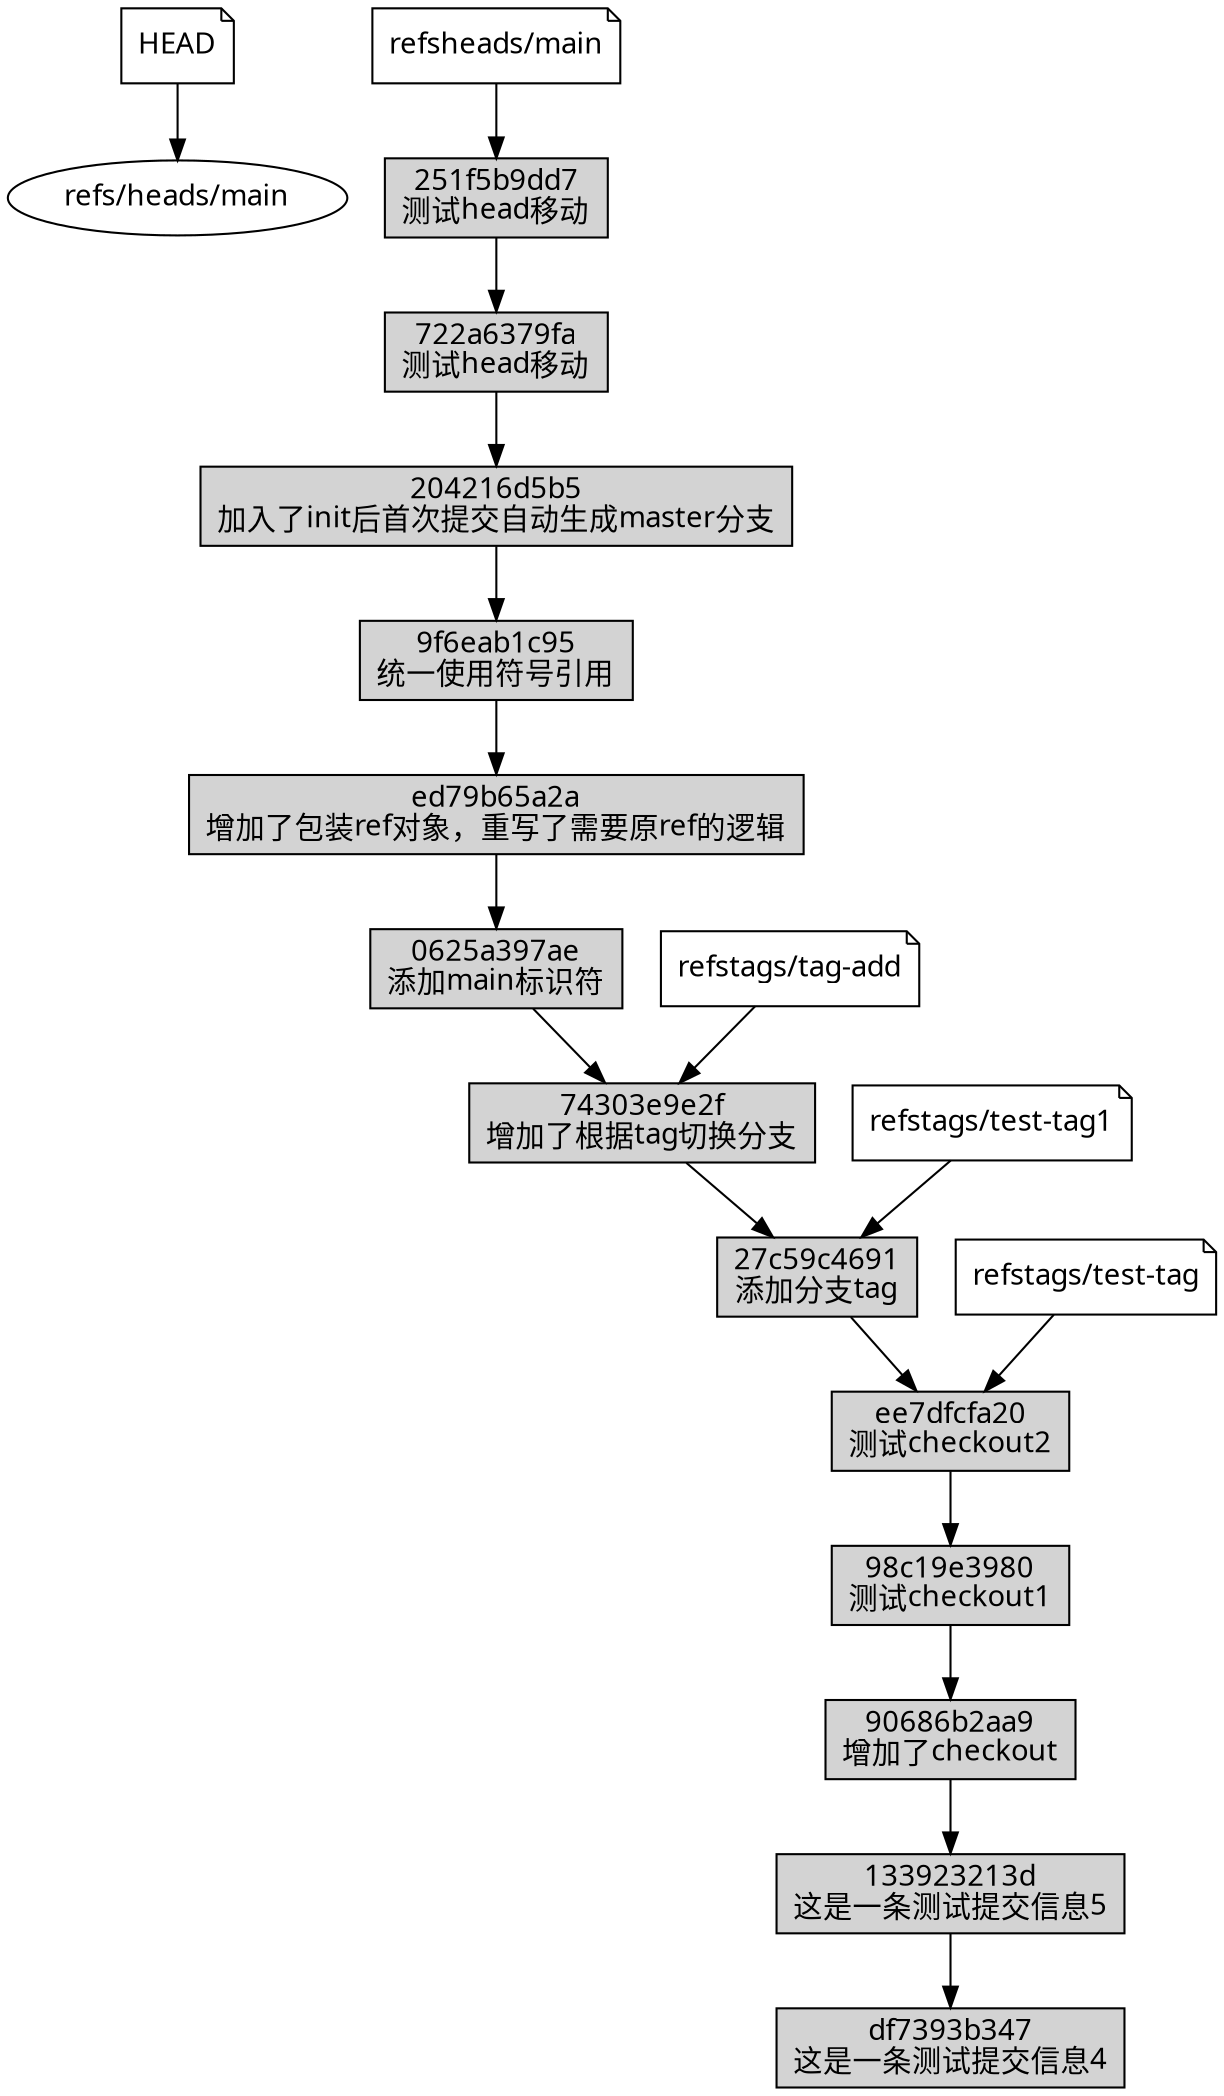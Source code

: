 digraph commits {
    graph [fontname="Microsoft YaHei"];
    node [fontname="Microsoft YaHei"];
    edge [fontname="Microsoft YaHei"];
"HEAD" [shape=note]
"HEAD" -> "refs/heads/main"
"refs\heads/main" [shape=note]
"refs\heads/main" -> "251f5b9dd792eac2a49fc105e75d33cdd5a8bac3"
"refs\tags/tag-add" [shape=note]
"refs\tags/tag-add" -> "74303e9e2f50ee066a7eae99e1e4a0fbecca150a"
"refs\tags/test-tag" [shape=note]
"refs\tags/test-tag" -> "ee7dfcfa2006967df7b4d5b1092cb46d33919e38"
"refs\tags/test-tag1" [shape=note]
"refs\tags/test-tag1" -> "27c59c4691cce27beedad6747191a58f078ec5e6"
"251f5b9dd792eac2a49fc105e75d33cdd5a8bac3" [shape=box style=filled label="251f5b9dd7
测试head移动"]
"251f5b9dd792eac2a49fc105e75d33cdd5a8bac3" -> "722a6379fa9a878d13361c9f6940bbd71c73e8e3"
"722a6379fa9a878d13361c9f6940bbd71c73e8e3" [shape=box style=filled label="722a6379fa
测试head移动"]
"722a6379fa9a878d13361c9f6940bbd71c73e8e3" -> "204216d5b54da24a706520c9e1f16d5590360a94"
"204216d5b54da24a706520c9e1f16d5590360a94" [shape=box style=filled label="204216d5b5
加入了init后首次提交自动生成master分支"]
"204216d5b54da24a706520c9e1f16d5590360a94" -> "9f6eab1c952b2c271ef907528e1022d09c3804c7"
"9f6eab1c952b2c271ef907528e1022d09c3804c7" [shape=box style=filled label="9f6eab1c95
统一使用符号引用"]
"9f6eab1c952b2c271ef907528e1022d09c3804c7" -> "ed79b65a2a7f735639fffa090b74803dd0ff0155"
"ed79b65a2a7f735639fffa090b74803dd0ff0155" [shape=box style=filled label="ed79b65a2a
增加了包装ref对象，重写了需要原ref的逻辑"]
"ed79b65a2a7f735639fffa090b74803dd0ff0155" -> "0625a397aeefc117401a402b3848126f5710cd24"
"0625a397aeefc117401a402b3848126f5710cd24" [shape=box style=filled label="0625a397ae
添加main标识符"]
"0625a397aeefc117401a402b3848126f5710cd24" -> "74303e9e2f50ee066a7eae99e1e4a0fbecca150a"
"74303e9e2f50ee066a7eae99e1e4a0fbecca150a" [shape=box style=filled label="74303e9e2f
增加了根据tag切换分支"]
"74303e9e2f50ee066a7eae99e1e4a0fbecca150a" -> "27c59c4691cce27beedad6747191a58f078ec5e6"
"27c59c4691cce27beedad6747191a58f078ec5e6" [shape=box style=filled label="27c59c4691
添加分支tag"]
"27c59c4691cce27beedad6747191a58f078ec5e6" -> "ee7dfcfa2006967df7b4d5b1092cb46d33919e38"
"ee7dfcfa2006967df7b4d5b1092cb46d33919e38" [shape=box style=filled label="ee7dfcfa20
测试checkout2"]
"ee7dfcfa2006967df7b4d5b1092cb46d33919e38" -> "98c19e3980ec0b493b19f1af87f028c25fd93b3a"
"98c19e3980ec0b493b19f1af87f028c25fd93b3a" [shape=box style=filled label="98c19e3980
测试checkout1"]
"98c19e3980ec0b493b19f1af87f028c25fd93b3a" -> "90686b2aa9b6d5c972ab09086dcf1bc644370ccd"
"90686b2aa9b6d5c972ab09086dcf1bc644370ccd" [shape=box style=filled label="90686b2aa9
增加了checkout"]
"90686b2aa9b6d5c972ab09086dcf1bc644370ccd" -> "133923213dbc50e0476aceadfc15823d6cc1a431"
"133923213dbc50e0476aceadfc15823d6cc1a431" [shape=box style=filled label="133923213d
这是一条测试提交信息5"]
"133923213dbc50e0476aceadfc15823d6cc1a431" -> "df7393b3474aa723efaaf39c94f7304057dbeca6"
"df7393b3474aa723efaaf39c94f7304057dbeca6" [shape=box style=filled label="df7393b347
这是一条测试提交信息4"]
}